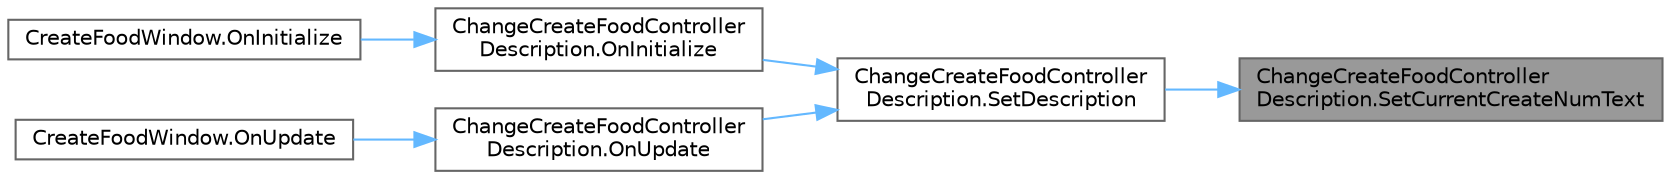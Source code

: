 digraph "ChangeCreateFoodControllerDescription.SetCurrentCreateNumText"
{
 // LATEX_PDF_SIZE
  bgcolor="transparent";
  edge [fontname=Helvetica,fontsize=10,labelfontname=Helvetica,labelfontsize=10];
  node [fontname=Helvetica,fontsize=10,shape=box,height=0.2,width=0.4];
  rankdir="RL";
  Node1 [id="Node000001",label="ChangeCreateFoodController\lDescription.SetCurrentCreateNumText",height=0.2,width=0.4,color="gray40", fillcolor="grey60", style="filled", fontcolor="black",tooltip=" "];
  Node1 -> Node2 [id="edge1_Node000001_Node000002",dir="back",color="steelblue1",style="solid",tooltip=" "];
  Node2 [id="Node000002",label="ChangeCreateFoodController\lDescription.SetDescription",height=0.2,width=0.4,color="grey40", fillcolor="white", style="filled",URL="$class_change_create_food_controller_description.html#a13e13b757540ce0f1f4427c095b4250a",tooltip=" "];
  Node2 -> Node3 [id="edge2_Node000002_Node000003",dir="back",color="steelblue1",style="solid",tooltip=" "];
  Node3 [id="Node000003",label="ChangeCreateFoodController\lDescription.OnInitialize",height=0.2,width=0.4,color="grey40", fillcolor="white", style="filled",URL="$class_change_create_food_controller_description.html#aa82011e3d34f8ea3899d28907954009c",tooltip=" "];
  Node3 -> Node4 [id="edge3_Node000003_Node000004",dir="back",color="steelblue1",style="solid",tooltip=" "];
  Node4 [id="Node000004",label="CreateFoodWindow.OnInitialize",height=0.2,width=0.4,color="grey40", fillcolor="white", style="filled",URL="$class_create_food_window.html#a0c5756f960fa02c86581f7171c6b5452",tooltip=" "];
  Node2 -> Node5 [id="edge4_Node000002_Node000005",dir="back",color="steelblue1",style="solid",tooltip=" "];
  Node5 [id="Node000005",label="ChangeCreateFoodController\lDescription.OnUpdate",height=0.2,width=0.4,color="grey40", fillcolor="white", style="filled",URL="$class_change_create_food_controller_description.html#a477668fbdd4bc26a71a08f7d247ece17",tooltip=" "];
  Node5 -> Node6 [id="edge5_Node000005_Node000006",dir="back",color="steelblue1",style="solid",tooltip=" "];
  Node6 [id="Node000006",label="CreateFoodWindow.OnUpdate",height=0.2,width=0.4,color="grey40", fillcolor="white", style="filled",URL="$class_create_food_window.html#add6e26869c70228c376ff3531aee63dc",tooltip=" "];
}
